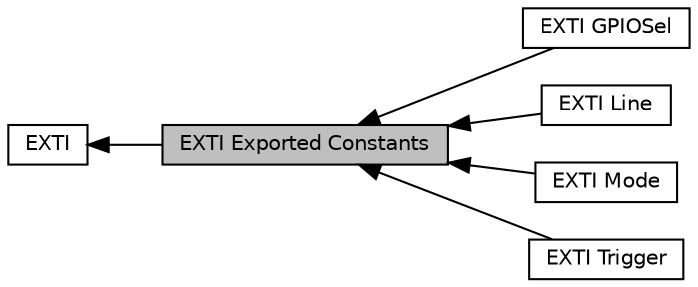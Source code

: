 digraph "EXTI Exported Constants"
{
  edge [fontname="Helvetica",fontsize="10",labelfontname="Helvetica",labelfontsize="10"];
  node [fontname="Helvetica",fontsize="10",shape=box];
  rankdir=LR;
  Node2 [label="EXTI",height=0.2,width=0.4,color="black", fillcolor="white", style="filled",URL="$group__EXTI.html",tooltip="EXTI HAL module driver."];
  Node1 [label="EXTI Exported Constants",height=0.2,width=0.4,color="black", fillcolor="grey75", style="filled", fontcolor="black",tooltip=" "];
  Node6 [label="EXTI GPIOSel",height=0.2,width=0.4,color="black", fillcolor="white", style="filled",URL="$group__EXTI__GPIOSel.html",tooltip=" "];
  Node3 [label="EXTI Line",height=0.2,width=0.4,color="black", fillcolor="white", style="filled",URL="$group__EXTI__Line.html",tooltip=" "];
  Node4 [label="EXTI Mode",height=0.2,width=0.4,color="black", fillcolor="white", style="filled",URL="$group__EXTI__Mode.html",tooltip=" "];
  Node5 [label="EXTI Trigger",height=0.2,width=0.4,color="black", fillcolor="white", style="filled",URL="$group__EXTI__Trigger.html",tooltip=" "];
  Node2->Node1 [shape=plaintext, dir="back", style="solid"];
  Node1->Node3 [shape=plaintext, dir="back", style="solid"];
  Node1->Node4 [shape=plaintext, dir="back", style="solid"];
  Node1->Node5 [shape=plaintext, dir="back", style="solid"];
  Node1->Node6 [shape=plaintext, dir="back", style="solid"];
}

